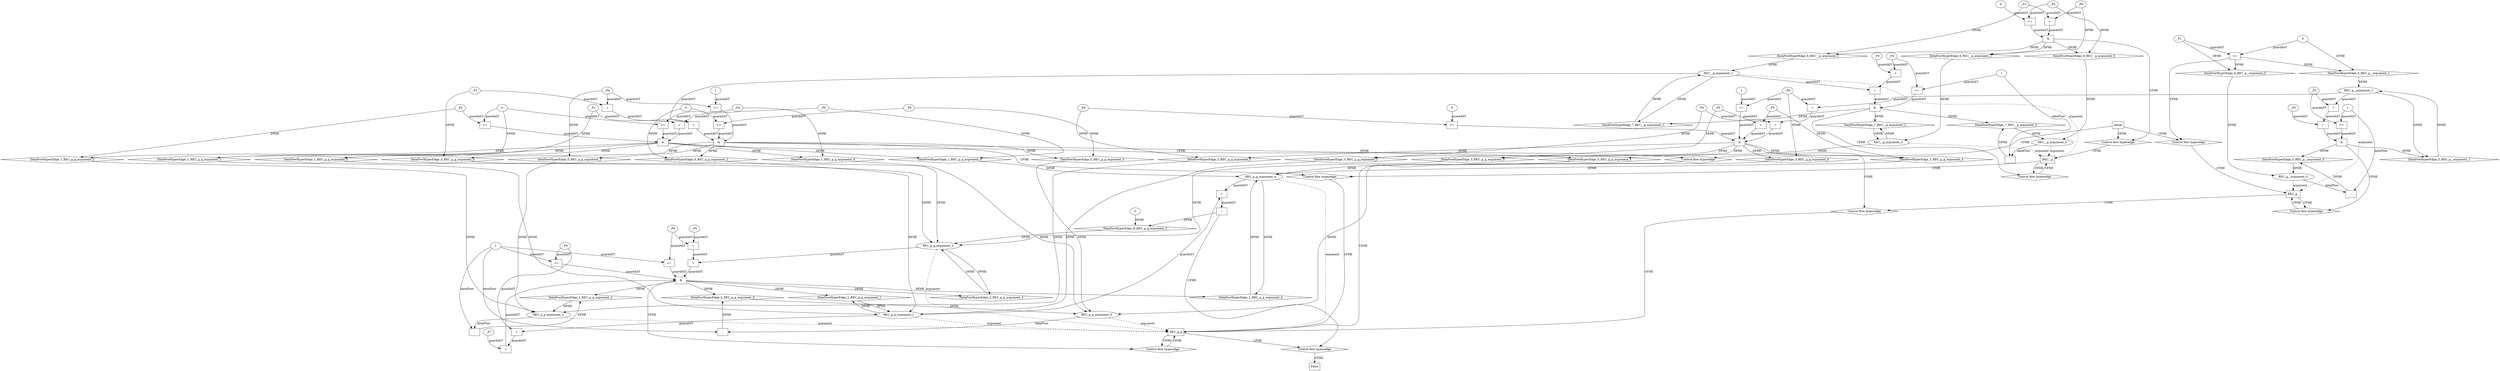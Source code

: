 // Horn Graph
digraph {
	"xxxREC_g_g___REC__g_0xxxdataFlow_0_node_0" [label="_P6"  nodeName="xxxREC_g_g___REC__g_0xxxdataFlow_0_node_0" class=symbolicConstant GNNNodeID=8]
	"xxxREC_g_g___REC__g_0xxxdataFlow1_node_0" [label="0"  nodeName="xxxREC_g_g___REC__g_0xxxdataFlow1_node_0" class=IdealInt GNNNodeID=9]
	"xxxREC_g_g___REC__g_0xxxdataFlow2_node_0" [label="_P4"  nodeName="xxxREC_g_g___REC__g_0xxxdataFlow2_node_0" class=symbolicConstant GNNNodeID=10]
	"xxxREC_g_g___REC__g_0xxxdataFlow3_node_0" [label="_P3"  nodeName="xxxREC_g_g___REC__g_0xxxdataFlow3_node_0" class=symbolicConstant GNNNodeID=11]
	"xxxREC_g_g___REC__g_0xxxguard_0_node_0" [label=">="  nodeName="xxxREC_g_g___REC__g_0xxxguard_0_node_0" class=Operator GNNNodeID=12 shape=rect]
	"xxxREC_g_g___REC__g_0xxxguard_0_node_2" [label="1"  nodeName="xxxREC_g_g___REC__g_0xxxguard_0_node_2" class=IdealInt GNNNodeID=13]
		"xxxREC_g_g___REC__g_0xxxdataFlow2_node_0" -> "xxxREC_g_g___REC__g_0xxxguard_0_node_0" [ label="guardAST"]
		"xxxREC_g_g___REC__g_0xxxguard_0_node_2" -> "xxxREC_g_g___REC__g_0xxxguard_0_node_0" [ label="guardAST"]
	"xxxREC_g_g___REC__g_0xxxguard1_node_0" [label=">="  nodeName="xxxREC_g_g___REC__g_0xxxguard1_node_0" class=Operator GNNNodeID=14 shape=rect]
		"xxxREC_g_g___REC__g_0xxxdataFlow1_node_0" -> "xxxREC_g_g___REC__g_0xxxguard1_node_0" [ label="guardAST"]
		"xxxREC_g_g___REC__g_0xxxdataFlow_0_node_0" -> "xxxREC_g_g___REC__g_0xxxguard1_node_0" [ label="guardAST"]
	"xxxREC_g_g___REC__g_0xxxguard2_node_0" [label="="  nodeName="xxxREC_g_g___REC__g_0xxxguard2_node_0" class=Operator GNNNodeID=15 shape=rect]
	"xxxREC_g_g___REC__g_0xxxguard2_node_1" [label="+"  nodeName="xxxREC_g_g___REC__g_0xxxguard2_node_1" class=Operator GNNNodeID=16 shape=rect]
		"xxxREC_g_g___REC__g_0xxxguard2_node_1" -> "xxxREC_g_g___REC__g_0xxxguard2_node_0" [ label="guardAST"]
		"REC__g_argument_1" -> "xxxREC_g_g___REC__g_0xxxguard2_node_0" [ label="guardAST"]
		"xxxREC_g_g___REC__g_0xxxdataFlow2_node_0" -> "xxxREC_g_g___REC__g_0xxxguard2_node_1" [ label="guardAST"]
		"xxxREC_g_g___REC__g_0xxxdataFlow3_node_0" -> "xxxREC_g_g___REC__g_0xxxguard2_node_1" [ label="guardAST"]
	"xxxREC_g_g___Initial_1xxxdataFlow_0_node_0" [label="_P2"  nodeName="xxxREC_g_g___Initial_1xxxdataFlow_0_node_0" class=symbolicConstant GNNNodeID=17]
	"xxxREC_g_g___Initial_1xxxdataFlow1_node_0" [label="0"  nodeName="xxxREC_g_g___Initial_1xxxdataFlow1_node_0" class=IdealInt GNNNodeID=18]
	"xxxREC_g_g___Initial_1xxxdataFlow2_node_0" [label="_P4"  nodeName="xxxREC_g_g___Initial_1xxxdataFlow2_node_0" class=symbolicConstant GNNNodeID=19]
	"xxxREC_g_g___Initial_1xxxdataFlow3_node_0" [label="_P0"  nodeName="xxxREC_g_g___Initial_1xxxdataFlow3_node_0" class=symbolicConstant GNNNodeID=20]
	"xxxREC_g_g___Initial_1xxxdataFlow4_node_0" [label="_P1"  nodeName="xxxREC_g_g___Initial_1xxxdataFlow4_node_0" class=symbolicConstant GNNNodeID=21]
	"xxxREC_g_g___Initial_1xxxguard_0_node_0" [label=">="  nodeName="xxxREC_g_g___Initial_1xxxguard_0_node_0" class=Operator GNNNodeID=22 shape=rect]
		"xxxREC_g_g___Initial_1xxxdataFlow1_node_0" -> "xxxREC_g_g___Initial_1xxxguard_0_node_0" [ label="guardAST"]
		"xxxREC_g_g___Initial_1xxxdataFlow2_node_0" -> "xxxREC_g_g___Initial_1xxxguard_0_node_0" [ label="guardAST"]
	"xxxREC_g_g___Initial_1xxxguard1_node_0" [label=">="  nodeName="xxxREC_g_g___Initial_1xxxguard1_node_0" class=Operator GNNNodeID=23 shape=rect]
		"xxxREC_g_g___Initial_1xxxdataFlow1_node_0" -> "xxxREC_g_g___Initial_1xxxguard1_node_0" [ label="guardAST"]
		"xxxREC_g_g___Initial_1xxxdataFlow_0_node_0" -> "xxxREC_g_g___Initial_1xxxguard1_node_0" [ label="guardAST"]
	"xxxREC_g_g___Initial_1xxxguard2_node_0" [label="="  nodeName="xxxREC_g_g___Initial_1xxxguard2_node_0" class=Operator GNNNodeID=24 shape=rect]
		"xxxREC_g_g___Initial_1xxxdataFlow3_node_0" -> "xxxREC_g_g___Initial_1xxxguard2_node_0" [ label="guardAST"]
		"xxxREC_g_g___Initial_1xxxdataFlow4_node_0" -> "xxxREC_g_g___Initial_1xxxguard2_node_0" [ label="guardAST"]
	"xxxREC_g_g___REC_g_g_2xxxdataFlow_0_node_0" [label="-"  nodeName="xxxREC_g_g___REC_g_g_2xxxdataFlow_0_node_0" class=Operator GNNNodeID=25 shape=rect]
	"xxxREC_g_g___REC_g_g_2xxxdataFlow_0_node_2" [label="1"  nodeName="xxxREC_g_g___REC_g_g_2xxxdataFlow_0_node_2" class=IdealInt GNNNodeID=26]
		"REC_g_g_argument_0" -> "xxxREC_g_g___REC_g_g_2xxxdataFlow_0_node_0" [ label="dataFlow"]
		"xxxREC_g_g___REC_g_g_2xxxdataFlow_0_node_2" -> "xxxREC_g_g___REC_g_g_2xxxdataFlow_0_node_0" [ label="dataFlow"]
	"xxxREC_g_g___REC_g_g_2xxxdataFlow2_node_0" [label="-"  nodeName="xxxREC_g_g___REC_g_g_2xxxdataFlow2_node_0" class=Operator GNNNodeID=27 shape=rect]
		"REC_g_g_argument_2" -> "xxxREC_g_g___REC_g_g_2xxxdataFlow2_node_0" [ label="dataFlow"]
		"xxxREC_g_g___REC_g_g_2xxxdataFlow_0_node_2" -> "xxxREC_g_g___REC_g_g_2xxxdataFlow2_node_0" [ label="dataFlow"]
	"xxxREC_g_g___REC_g_g_2xxxguard_0_node_0" [label=">="  nodeName="xxxREC_g_g___REC_g_g_2xxxguard_0_node_0" class=Operator GNNNodeID=28 shape=rect]
	"xxxREC_g_g___REC_g_g_2xxxguard_0_node_1" [label="_P6"  nodeName="xxxREC_g_g___REC_g_g_2xxxguard_0_node_1" class=symbolicConstant GNNNodeID=29]
		"xxxREC_g_g___REC_g_g_2xxxguard_0_node_1" -> "xxxREC_g_g___REC_g_g_2xxxguard_0_node_0" [ label="guardAST"]
		"xxxREC_g_g___REC_g_g_2xxxdataFlow_0_node_2" -> "xxxREC_g_g___REC_g_g_2xxxguard_0_node_0" [ label="guardAST"]
	"xxxREC_g_g___REC_g_g_2xxxguard1_node_0" [label=">="  nodeName="xxxREC_g_g___REC_g_g_2xxxguard1_node_0" class=Operator GNNNodeID=30 shape=rect]
	"xxxREC_g_g___REC_g_g_2xxxguard1_node_1" [label="_P8"  nodeName="xxxREC_g_g___REC_g_g_2xxxguard1_node_1" class=symbolicConstant GNNNodeID=31]
		"xxxREC_g_g___REC_g_g_2xxxguard1_node_1" -> "xxxREC_g_g___REC_g_g_2xxxguard1_node_0" [ label="guardAST"]
		"xxxREC_g_g___REC_g_g_2xxxdataFlow_0_node_2" -> "xxxREC_g_g___REC_g_g_2xxxguard1_node_0" [ label="guardAST"]
	"xxxREC_g_g___REC_g_g_2xxxguard2_node_0" [label="="  nodeName="xxxREC_g_g___REC_g_g_2xxxguard2_node_0" class=Operator GNNNodeID=32 shape=rect]
	"xxxREC_g_g___REC_g_g_2xxxguard2_node_1" [label="+"  nodeName="xxxREC_g_g___REC_g_g_2xxxguard2_node_1" class=Operator GNNNodeID=33 shape=rect]
	"xxxREC_g_g___REC_g_g_2xxxguard2_node_4" [label="_P7"  nodeName="xxxREC_g_g___REC_g_g_2xxxguard2_node_4" class=symbolicConstant GNNNodeID=34]
		"xxxREC_g_g___REC_g_g_2xxxguard2_node_1" -> "xxxREC_g_g___REC_g_g_2xxxguard2_node_0" [ label="guardAST"]
		"xxxREC_g_g___REC_g_g_2xxxguard2_node_4" -> "xxxREC_g_g___REC_g_g_2xxxguard2_node_0" [ label="guardAST"]
		"xxxREC_g_g___REC_g_g_2xxxguard1_node_1" -> "xxxREC_g_g___REC_g_g_2xxxguard2_node_1" [ label="guardAST"]
		"REC_g_g_argument_1" -> "xxxREC_g_g___REC_g_g_2xxxguard2_node_1" [ label="guardAST"]
	"xxxREC_g_g___REC_g_g_2xxxguard3_node_0" [label="="  nodeName="xxxREC_g_g___REC_g_g_2xxxguard3_node_0" class=Operator GNNNodeID=35 shape=rect]
	"xxxREC_g_g___REC_g_g_2xxxguard3_node_1" [label="+"  nodeName="xxxREC_g_g___REC_g_g_2xxxguard3_node_1" class=Operator GNNNodeID=36 shape=rect]
	"xxxREC_g_g___REC_g_g_2xxxguard3_node_3" [label="_P5"  nodeName="xxxREC_g_g___REC_g_g_2xxxguard3_node_3" class=symbolicConstant GNNNodeID=37]
		"xxxREC_g_g___REC_g_g_2xxxguard3_node_1" -> "xxxREC_g_g___REC_g_g_2xxxguard3_node_0" [ label="guardAST"]
		"REC_g_g_argument_3" -> "xxxREC_g_g___REC_g_g_2xxxguard3_node_0" [ label="guardAST"]
		"xxxREC_g_g___REC_g_g_2xxxguard_0_node_1" -> "xxxREC_g_g___REC_g_g_2xxxguard3_node_1" [ label="guardAST"]
		"xxxREC_g_g___REC_g_g_2xxxguard3_node_3" -> "xxxREC_g_g___REC_g_g_2xxxguard3_node_1" [ label="guardAST"]
	"xxxREC_g_g___REC_g__3xxxdataFlow_0_node_0" [label="_P4"  nodeName="xxxREC_g_g___REC_g__3xxxdataFlow_0_node_0" class=symbolicConstant GNNNodeID=40]
	"xxxREC_g_g___REC_g__3xxxdataFlow1_node_0" [label="_P5"  nodeName="xxxREC_g_g___REC_g__3xxxdataFlow1_node_0" class=symbolicConstant GNNNodeID=41]
	"xxxREC_g_g___REC_g__3xxxdataFlow2_node_0" [label="_P6"  nodeName="xxxREC_g_g___REC_g__3xxxdataFlow2_node_0" class=symbolicConstant GNNNodeID=42]
	"xxxREC_g_g___REC_g__3xxxdataFlow3_node_0" [label="_P0"  nodeName="xxxREC_g_g___REC_g__3xxxdataFlow3_node_0" class=symbolicConstant GNNNodeID=43]
	"xxxREC_g_g___REC_g__3xxxdataFlow4_node_0" [label="_P3"  nodeName="xxxREC_g_g___REC_g__3xxxdataFlow4_node_0" class=symbolicConstant GNNNodeID=44]
	"xxxREC_g_g___REC_g__3xxxguard_0_node_0" [label=">="  nodeName="xxxREC_g_g___REC_g__3xxxguard_0_node_0" class=Operator GNNNodeID=45 shape=rect]
	"xxxREC_g_g___REC_g__3xxxguard_0_node_1" [label="0"  nodeName="xxxREC_g_g___REC_g__3xxxguard_0_node_1" class=IdealInt GNNNodeID=46]
		"xxxREC_g_g___REC_g__3xxxguard_0_node_1" -> "xxxREC_g_g___REC_g__3xxxguard_0_node_0" [ label="guardAST"]
		"xxxREC_g_g___REC_g__3xxxdataFlow_0_node_0" -> "xxxREC_g_g___REC_g__3xxxguard_0_node_0" [ label="guardAST"]
	"xxxREC_g_g___REC_g__3xxxguard1_node_0" [label=">="  nodeName="xxxREC_g_g___REC_g__3xxxguard1_node_0" class=Operator GNNNodeID=47 shape=rect]
	"xxxREC_g_g___REC_g__3xxxguard1_node_2" [label="1"  nodeName="xxxREC_g_g___REC_g__3xxxguard1_node_2" class=IdealInt GNNNodeID=48]
		"xxxREC_g_g___REC_g__3xxxdataFlow2_node_0" -> "xxxREC_g_g___REC_g__3xxxguard1_node_0" [ label="guardAST"]
		"xxxREC_g_g___REC_g__3xxxguard1_node_2" -> "xxxREC_g_g___REC_g__3xxxguard1_node_0" [ label="guardAST"]
	"xxxREC_g_g___REC_g__3xxxguard2_node_0" [label="="  nodeName="xxxREC_g_g___REC_g__3xxxguard2_node_0" class=Operator GNNNodeID=49 shape=rect]
	"xxxREC_g_g___REC_g__3xxxguard2_node_1" [label="+"  nodeName="xxxREC_g_g___REC_g__3xxxguard2_node_1" class=Operator GNNNodeID=50 shape=rect]
		"xxxREC_g_g___REC_g__3xxxguard2_node_1" -> "xxxREC_g_g___REC_g__3xxxguard2_node_0" [ label="guardAST"]
		"xxxREC_g_g___REC_g__3xxxdataFlow1_node_0" -> "xxxREC_g_g___REC_g__3xxxguard2_node_0" [ label="guardAST"]
		"xxxREC_g_g___REC_g__3xxxdataFlow2_node_0" -> "xxxREC_g_g___REC_g__3xxxguard2_node_1" [ label="guardAST"]
		"REC_g__argument_1" -> "xxxREC_g_g___REC_g__3xxxguard2_node_1" [ label="guardAST"]
	"xxxREC_g_g___REC_g__3xxxguard3_node_0" [label="="  nodeName="xxxREC_g_g___REC_g__3xxxguard3_node_0" class=Operator GNNNodeID=51 shape=rect]
		"xxxREC_g_g___REC_g__3xxxdataFlow3_node_0" -> "xxxREC_g_g___REC_g__3xxxguard3_node_0" [ label="guardAST"]
		"xxxREC_g_g___REC_g__3xxxdataFlow4_node_0" -> "xxxREC_g_g___REC_g__3xxxguard3_node_0" [ label="guardAST"]
	"xxxREC_g____Initial_4xxxdataFlow_0_node_0" [label="_P1"  nodeName="xxxREC_g____Initial_4xxxdataFlow_0_node_0" class=symbolicConstant GNNNodeID=52]
	"xxxREC_g____Initial_4xxxdataFlow1_node_0" [label="0"  nodeName="xxxREC_g____Initial_4xxxdataFlow1_node_0" class=IdealInt GNNNodeID=53]
	"xxxREC_g____Initial_4xxxguard_0_node_0" [label=">="  nodeName="xxxREC_g____Initial_4xxxguard_0_node_0" class=Operator GNNNodeID=54 shape=rect]
		"xxxREC_g____Initial_4xxxdataFlow1_node_0" -> "xxxREC_g____Initial_4xxxguard_0_node_0" [ label="guardAST"]
		"xxxREC_g____Initial_4xxxdataFlow_0_node_0" -> "xxxREC_g____Initial_4xxxguard_0_node_0" [ label="guardAST"]
	"xxxREC_g____REC_g__5xxxdataFlow_0_node_0" [label="-"  nodeName="xxxREC_g____REC_g__5xxxdataFlow_0_node_0" class=Operator GNNNodeID=55 shape=rect]
	"xxxREC_g____REC_g__5xxxdataFlow_0_node_2" [label="1"  nodeName="xxxREC_g____REC_g__5xxxdataFlow_0_node_2" class=IdealInt GNNNodeID=56]
		"REC_g__argument_0" -> "xxxREC_g____REC_g__5xxxdataFlow_0_node_0" [ label="dataFlow"]
		"xxxREC_g____REC_g__5xxxdataFlow_0_node_2" -> "xxxREC_g____REC_g__5xxxdataFlow_0_node_0" [ label="dataFlow"]
	"xxxREC_g____REC_g__5xxxguard_0_node_0" [label=">="  nodeName="xxxREC_g____REC_g__5xxxguard_0_node_0" class=Operator GNNNodeID=57 shape=rect]
	"xxxREC_g____REC_g__5xxxguard_0_node_1" [label="_P3"  nodeName="xxxREC_g____REC_g__5xxxguard_0_node_1" class=symbolicConstant GNNNodeID=58]
		"xxxREC_g____REC_g__5xxxguard_0_node_1" -> "xxxREC_g____REC_g__5xxxguard_0_node_0" [ label="guardAST"]
		"xxxREC_g____REC_g__5xxxdataFlow_0_node_2" -> "xxxREC_g____REC_g__5xxxguard_0_node_0" [ label="guardAST"]
	"xxxREC_g____REC_g__5xxxguard1_node_0" [label="="  nodeName="xxxREC_g____REC_g__5xxxguard1_node_0" class=Operator GNNNodeID=59 shape=rect]
	"xxxREC_g____REC_g__5xxxguard1_node_1" [label="+"  nodeName="xxxREC_g____REC_g__5xxxguard1_node_1" class=Operator GNNNodeID=60 shape=rect]
	"xxxREC_g____REC_g__5xxxguard1_node_4" [label="_P2"  nodeName="xxxREC_g____REC_g__5xxxguard1_node_4" class=symbolicConstant GNNNodeID=61]
		"xxxREC_g____REC_g__5xxxguard1_node_1" -> "xxxREC_g____REC_g__5xxxguard1_node_0" [ label="guardAST"]
		"xxxREC_g____REC_g__5xxxguard1_node_4" -> "xxxREC_g____REC_g__5xxxguard1_node_0" [ label="guardAST"]
		"xxxREC_g____REC_g__5xxxguard_0_node_1" -> "xxxREC_g____REC_g__5xxxguard1_node_1" [ label="guardAST"]
		"REC_g__argument_1" -> "xxxREC_g____REC_g__5xxxguard1_node_1" [ label="guardAST"]
	"xxxREC__g___Initial_6xxxdataFlow_0_node_0" [label="_P2"  nodeName="xxxREC__g___Initial_6xxxdataFlow_0_node_0" class=symbolicConstant GNNNodeID=62]
	"xxxREC__g___Initial_6xxxdataFlow1_node_0" [label="_P1"  nodeName="xxxREC__g___Initial_6xxxdataFlow1_node_0" class=symbolicConstant GNNNodeID=63]
	"xxxREC__g___Initial_6xxxdataFlow2_node_0" [label="_P0"  nodeName="xxxREC__g___Initial_6xxxdataFlow2_node_0" class=symbolicConstant GNNNodeID=64]
	"xxxREC__g___Initial_6xxxguard_0_node_0" [label=">="  nodeName="xxxREC__g___Initial_6xxxguard_0_node_0" class=Operator GNNNodeID=65 shape=rect]
	"xxxREC__g___Initial_6xxxguard_0_node_1" [label="0"  nodeName="xxxREC__g___Initial_6xxxguard_0_node_1" class=IdealInt GNNNodeID=66]
		"xxxREC__g___Initial_6xxxguard_0_node_1" -> "xxxREC__g___Initial_6xxxguard_0_node_0" [ label="guardAST"]
		"xxxREC__g___Initial_6xxxdataFlow_0_node_0" -> "xxxREC__g___Initial_6xxxguard_0_node_0" [ label="guardAST"]
	"xxxREC__g___Initial_6xxxguard1_node_0" [label="="  nodeName="xxxREC__g___Initial_6xxxguard1_node_0" class=Operator GNNNodeID=67 shape=rect]
		"xxxREC__g___Initial_6xxxdataFlow2_node_0" -> "xxxREC__g___Initial_6xxxguard1_node_0" [ label="guardAST"]
		"xxxREC__g___Initial_6xxxdataFlow1_node_0" -> "xxxREC__g___Initial_6xxxguard1_node_0" [ label="guardAST"]
	"xxxREC__g___REC__g_7xxxdataFlow_0_node_0" [label="-"  nodeName="xxxREC__g___REC__g_7xxxdataFlow_0_node_0" class=Operator GNNNodeID=68 shape=rect]
	"xxxREC__g___REC__g_7xxxdataFlow_0_node_2" [label="1"  nodeName="xxxREC__g___REC__g_7xxxdataFlow_0_node_2" class=IdealInt GNNNodeID=69]
		"REC__g_argument_0" -> "xxxREC__g___REC__g_7xxxdataFlow_0_node_0" [ label="dataFlow"]
		"xxxREC__g___REC__g_7xxxdataFlow_0_node_2" -> "xxxREC__g___REC__g_7xxxdataFlow_0_node_0" [ label="dataFlow"]
	"xxxREC__g___REC__g_7xxxguard_0_node_0" [label=">="  nodeName="xxxREC__g___REC__g_7xxxguard_0_node_0" class=Operator GNNNodeID=70 shape=rect]
	"xxxREC__g___REC__g_7xxxguard_0_node_1" [label="_P4"  nodeName="xxxREC__g___REC__g_7xxxguard_0_node_1" class=symbolicConstant GNNNodeID=71]
		"xxxREC__g___REC__g_7xxxguard_0_node_1" -> "xxxREC__g___REC__g_7xxxguard_0_node_0" [ label="guardAST"]
		"xxxREC__g___REC__g_7xxxdataFlow_0_node_2" -> "xxxREC__g___REC__g_7xxxguard_0_node_0" [ label="guardAST"]
	"xxxREC__g___REC__g_7xxxguard1_node_0" [label="="  nodeName="xxxREC__g___REC__g_7xxxguard1_node_0" class=Operator GNNNodeID=72 shape=rect]
	"xxxREC__g___REC__g_7xxxguard1_node_1" [label="+"  nodeName="xxxREC__g___REC__g_7xxxguard1_node_1" class=Operator GNNNodeID=73 shape=rect]
	"xxxREC__g___REC__g_7xxxguard1_node_3" [label="_P3"  nodeName="xxxREC__g___REC__g_7xxxguard1_node_3" class=symbolicConstant GNNNodeID=74]
		"xxxREC__g___REC__g_7xxxguard1_node_1" -> "xxxREC__g___REC__g_7xxxguard1_node_0" [ label="guardAST"]
		"REC__g_argument_1" -> "xxxREC__g___REC__g_7xxxguard1_node_0" [ label="guardAST"]
		"xxxREC__g___REC__g_7xxxguard_0_node_1" -> "xxxREC__g___REC__g_7xxxguard1_node_1" [ label="guardAST"]
		"xxxREC__g___REC__g_7xxxguard1_node_3" -> "xxxREC__g___REC__g_7xxxguard1_node_1" [ label="guardAST"]
	"xxxFALSE___REC_g_g_8xxxguard_0_node_0" [label="!"  nodeName="xxxFALSE___REC_g_g_8xxxguard_0_node_0" class=Operator GNNNodeID=75 shape=rect]
	"xxxFALSE___REC_g_g_8xxxguard_0_node_1" [label="="  nodeName="xxxFALSE___REC_g_g_8xxxguard_0_node_1" class=Operator GNNNodeID=76 shape=rect]
		"xxxFALSE___REC_g_g_8xxxguard_0_node_1" -> "xxxFALSE___REC_g_g_8xxxguard_0_node_0" [ label="guardAST"]
		"REC_g_g_argument_1" -> "xxxFALSE___REC_g_g_8xxxguard_0_node_1" [ label="guardAST"]
		"REC_g_g_argument_4" -> "xxxFALSE___REC_g_g_8xxxguard_0_node_1" [ label="guardAST"]
	"REC__g" [label="REC__g"  nodeName="REC__g" class=CONTROL GNNNodeID=77 shape="rect"]
	"REC_g_" [label="REC_g_"  nodeName="REC_g_" class=CONTROL GNNNodeID=78 shape="rect"]
	"REC_g_g" [label="REC_g_g"  nodeName="REC_g_g" class=CONTROL GNNNodeID=79 shape="rect"]
	"FALSE" [label="False"  nodeName=False class=CONTROL GNNNodeID=80 shape="rect"]
	"Initial" [label="Initial"  nodeName=Initial class=CONTROL GNNNodeID=81 shape="rect"]
	"ControlFowHyperEdge_0" [label="Control flow hyperedge"  hyperEdgeNodeID=0 nodeName=ControlFowHyperEdge_0 class=controlFlowHyperEdge shape="diamond"]
		"REC__g" -> ControlFowHyperEdge_0 [ label="CFHE"]
		"ControlFowHyperEdge_0" -> "REC_g_g" [ label="CFHE"]
	"ControlFowHyperEdge_1" [label="Control flow hyperedge"  hyperEdgeNodeID=1 nodeName=ControlFowHyperEdge_1 class=controlFlowHyperEdge shape="diamond"]
		"Initial" -> ControlFowHyperEdge_1 [ label="CFHE"]
		"ControlFowHyperEdge_1" -> "REC_g_g" [ label="CFHE"]
	"ControlFowHyperEdge_2" [label="Control flow hyperedge"  hyperEdgeNodeID=2 nodeName=ControlFowHyperEdge_2 class=controlFlowHyperEdge shape="diamond"]
		"REC_g_g" -> ControlFowHyperEdge_2 [ label="CFHE"]
		"ControlFowHyperEdge_2" -> "REC_g_g" [ label="CFHE"]
	"ControlFowHyperEdge_3" [label="Control flow hyperedge"  hyperEdgeNodeID=3 nodeName=ControlFowHyperEdge_3 class=controlFlowHyperEdge shape="diamond"]
		"REC_g_" -> ControlFowHyperEdge_3 [ label="CFHE"]
		"ControlFowHyperEdge_3" -> "REC_g_g" [ label="CFHE"]
	"ControlFowHyperEdge_4" [label="Control flow hyperedge"  hyperEdgeNodeID=4 nodeName=ControlFowHyperEdge_4 class=controlFlowHyperEdge shape="diamond"]
		"Initial" -> ControlFowHyperEdge_4 [ label="CFHE"]
		"ControlFowHyperEdge_4" -> "REC_g_" [ label="CFHE"]
	"ControlFowHyperEdge_5" [label="Control flow hyperedge"  hyperEdgeNodeID=5 nodeName=ControlFowHyperEdge_5 class=controlFlowHyperEdge shape="diamond"]
		"REC_g_" -> ControlFowHyperEdge_5 [ label="CFHE"]
		"ControlFowHyperEdge_5" -> "REC_g_" [ label="CFHE"]
	"ControlFowHyperEdge_6" [label="Control flow hyperedge"  hyperEdgeNodeID=6 nodeName=ControlFowHyperEdge_6 class=controlFlowHyperEdge shape="diamond"]
		"Initial" -> ControlFowHyperEdge_6 [ label="CFHE"]
		"ControlFowHyperEdge_6" -> "REC__g" [ label="CFHE"]
	"ControlFowHyperEdge_7" [label="Control flow hyperedge"  hyperEdgeNodeID=7 nodeName=ControlFowHyperEdge_7 class=controlFlowHyperEdge shape="diamond"]
		"REC__g" -> ControlFowHyperEdge_7 [ label="CFHE"]
		"ControlFowHyperEdge_7" -> "REC__g" [ label="CFHE"]
	"ControlFowHyperEdge_8" [label="Control flow hyperedge"  hyperEdgeNodeID=8 nodeName=ControlFowHyperEdge_8 class=controlFlowHyperEdge shape="diamond"]
		"REC_g_g" -> ControlFowHyperEdge_8 [ label="CFHE"]
		"ControlFowHyperEdge_8" -> "FALSE" [ label="CFHE"]
	"REC_g_g_argument_0" [label="REC_g_g_argument_0"  nodeName=argument0 class=argument shape=oval GNNNodeID=82 head="REC_g_g"]
		"REC_g_g_argument_0" -> "REC_g_g" [ label="argument" style=dashed]
	"REC_g_g_argument_1" [label="REC_g_g_argument_1"  nodeName=argument1 class=argument shape=oval GNNNodeID=82 head="REC_g_g"]
		"REC_g_g_argument_1" -> "REC_g_g" [ label="argument" style=dashed]
	"REC_g_g_argument_2" [label="REC_g_g_argument_2"  nodeName=argument2 class=argument shape=oval GNNNodeID=82 head="REC_g_g"]
		"REC_g_g_argument_2" -> "REC_g_g" [ label="argument" style=dashed]
	"REC_g_g_argument_3" [label="REC_g_g_argument_3"  nodeName=argument3 class=argument shape=oval GNNNodeID=82 head="REC_g_g"]
		"REC_g_g_argument_3" -> "REC_g_g" [ label="argument" style=dashed]
	"REC_g_g_argument_4" [label="REC_g_g_argument_4"  nodeName=argument4 class=argument shape=oval GNNNodeID=82 head="REC_g_g"]
		"REC_g_g_argument_4" -> "REC_g_g" [ label="argument" style=dashed]
	"REC__g_argument_0" [label="REC__g_argument_0"  nodeName=argument0 class=argument shape=oval GNNNodeID=82 head="REC__g"]
		"REC__g_argument_0" -> "REC__g" [ label="argument" style=dashed]
	"REC__g_argument_1" [label="REC__g_argument_1"  nodeName=argument1 class=argument shape=oval GNNNodeID=82 head="REC__g"]
		"REC__g_argument_1" -> "REC__g" [ label="argument" style=dashed]
	"REC__g_argument_2" [label="REC__g_argument_2"  nodeName=argument2 class=argument shape=oval GNNNodeID=82 head="REC__g"]
		"REC__g_argument_2" -> "REC__g" [ label="argument" style=dashed]
	"REC_g__argument_0" [label="REC_g__argument_0"  nodeName=argument0 class=argument shape=oval GNNNodeID=82 head="REC_g_"]
		"REC_g__argument_0" -> "REC_g_" [ label="argument" style=dashed]
	"REC_g__argument_1" [label="REC_g__argument_1"  nodeName=argument1 class=argument shape=oval GNNNodeID=82 head="REC_g_"]
		"REC_g__argument_1" -> "REC_g_" [ label="argument" style=dashed]
	"xxxREC_g_g___REC__g_0xxx_and" [label="&"  andName="xxxREC_g_g___REC__g_0xxx_and" class=Operator shape=rect]
		"xxxREC_g_g___REC__g_0xxxguard_0_node_0" -> "xxxREC_g_g___REC__g_0xxx_and" [ label="guardAST"]
		"xxxREC_g_g___REC__g_0xxxguard1_node_0" -> "xxxREC_g_g___REC__g_0xxx_and" [ label="guardAST"]
		"xxxREC_g_g___REC__g_0xxxguard2_node_0" -> "xxxREC_g_g___REC__g_0xxx_and" [ label="guardAST"]
		"xxxREC_g_g___REC__g_0xxx_and" -> "ControlFowHyperEdge_0" [ label="CFHE"]
	"xxxREC_g_g___Initial_1xxx_and" [label="&"  andName="xxxREC_g_g___Initial_1xxx_and" class=Operator shape=rect]
		"xxxREC_g_g___Initial_1xxxguard_0_node_0" -> "xxxREC_g_g___Initial_1xxx_and" [ label="guardAST"]
		"xxxREC_g_g___Initial_1xxxguard1_node_0" -> "xxxREC_g_g___Initial_1xxx_and" [ label="guardAST"]
		"xxxREC_g_g___Initial_1xxxguard2_node_0" -> "xxxREC_g_g___Initial_1xxx_and" [ label="guardAST"]
		"xxxREC_g_g___Initial_1xxx_and" -> "ControlFowHyperEdge_1" [ label="CFHE"]
	"xxxREC_g_g___REC_g_g_2xxx_and" [label="&"  andName="xxxREC_g_g___REC_g_g_2xxx_and" class=Operator shape=rect]
		"xxxREC_g_g___REC_g_g_2xxxguard_0_node_0" -> "xxxREC_g_g___REC_g_g_2xxx_and" [ label="guardAST"]
		"xxxREC_g_g___REC_g_g_2xxxguard1_node_0" -> "xxxREC_g_g___REC_g_g_2xxx_and" [ label="guardAST"]
		"xxxREC_g_g___REC_g_g_2xxxguard2_node_0" -> "xxxREC_g_g___REC_g_g_2xxx_and" [ label="guardAST"]
		"xxxREC_g_g___REC_g_g_2xxxguard3_node_0" -> "xxxREC_g_g___REC_g_g_2xxx_and" [ label="guardAST"]
		"xxxREC_g_g___REC_g_g_2xxx_and" -> "ControlFowHyperEdge_2" [ label="CFHE"]
	"xxxREC_g_g___REC_g__3xxx_and" [label="&"  andName="xxxREC_g_g___REC_g__3xxx_and" class=Operator shape=rect]
		"xxxREC_g_g___REC_g__3xxxguard_0_node_0" -> "xxxREC_g_g___REC_g__3xxx_and" [ label="guardAST"]
		"xxxREC_g_g___REC_g__3xxxguard1_node_0" -> "xxxREC_g_g___REC_g__3xxx_and" [ label="guardAST"]
		"xxxREC_g_g___REC_g__3xxxguard2_node_0" -> "xxxREC_g_g___REC_g__3xxx_and" [ label="guardAST"]
		"xxxREC_g_g___REC_g__3xxxguard3_node_0" -> "xxxREC_g_g___REC_g__3xxx_and" [ label="guardAST"]
		"xxxREC_g_g___REC_g__3xxx_and" -> "ControlFowHyperEdge_3" [ label="CFHE"]
		"xxxREC_g____Initial_4xxxguard_0_node_0" -> "ControlFowHyperEdge_4" [ label="CFHE"]
	"xxxREC_g____REC_g__5xxx_and" [label="&"  andName="xxxREC_g____REC_g__5xxx_and" class=Operator shape=rect]
		"xxxREC_g____REC_g__5xxxguard_0_node_0" -> "xxxREC_g____REC_g__5xxx_and" [ label="guardAST"]
		"xxxREC_g____REC_g__5xxxguard1_node_0" -> "xxxREC_g____REC_g__5xxx_and" [ label="guardAST"]
		"xxxREC_g____REC_g__5xxx_and" -> "ControlFowHyperEdge_5" [ label="CFHE"]
	"xxxREC__g___Initial_6xxx_and" [label="&"  andName="xxxREC__g___Initial_6xxx_and" class=Operator shape=rect]
		"xxxREC__g___Initial_6xxxguard_0_node_0" -> "xxxREC__g___Initial_6xxx_and" [ label="guardAST"]
		"xxxREC__g___Initial_6xxxguard1_node_0" -> "xxxREC__g___Initial_6xxx_and" [ label="guardAST"]
		"xxxREC__g___Initial_6xxx_and" -> "ControlFowHyperEdge_6" [ label="CFHE"]
	"xxxREC__g___REC__g_7xxx_and" [label="&"  andName="xxxREC__g___REC__g_7xxx_and" class=Operator shape=rect]
		"xxxREC__g___REC__g_7xxxguard_0_node_0" -> "xxxREC__g___REC__g_7xxx_and" [ label="guardAST"]
		"xxxREC__g___REC__g_7xxxguard1_node_0" -> "xxxREC__g___REC__g_7xxx_and" [ label="guardAST"]
		"xxxREC__g___REC__g_7xxx_and" -> "ControlFowHyperEdge_7" [ label="CFHE"]
		"xxxFALSE___REC_g_g_8xxxguard_0_node_0" -> "ControlFowHyperEdge_8" [ label="CFHE"]
	"xxxFALSE___REC_g_g_8xxxREC_g_g_argument_3_constant_0" [label="0"  nodeName="xxxFALSE___REC_g_g_8xxxREC_g_g_argument_3_constant_0" class=Constant]
	"DataFowHyperEdge_8_REC_g_g_argument_3" [label="DataFowHyperEdge_8_REC_g_g_argument_3"  nodeName="DataFowHyperEdge_8_REC_g_g_argument_3" class=DataFlowHyperedge shape=diamond]
		"DataFowHyperEdge_8_REC_g_g_argument_3" -> "REC_g_g_argument_3" [ label="DFHE"]
		"xxxFALSE___REC_g_g_8xxxguard_0_node_0" -> "DataFowHyperEdge_8_REC_g_g_argument_3" [ label="DFHE"]
		"xxxFALSE___REC_g_g_8xxxREC_g_g_argument_3_constant_0" -> "DataFowHyperEdge_8_REC_g_g_argument_3" [ label="DFHE"]
		"REC__g_argument_2" -> "DataFowHyperEdge_0_REC_g_g_argument_4" [ label="DFHE"]
	"DataFowHyperEdge_0_REC_g_g_argument_4" [label="DataFowHyperEdge_0_REC_g_g_argument_4"  nodeName="DataFowHyperEdge_0_REC_g_g_argument_4" class=DataFlowHyperedge shape=diamond]
		"DataFowHyperEdge_0_REC_g_g_argument_4" -> "REC_g_g_argument_4" [ label="DFHE"]
		"xxxREC_g_g___REC__g_0xxx_and" -> "DataFowHyperEdge_0_REC_g_g_argument_4" [ label="DFHE"]
		"REC_g_g_argument_4" -> "DataFowHyperEdge_2_REC_g_g_argument_4" [ label="DFHE"]
	"DataFowHyperEdge_2_REC_g_g_argument_4" [label="DataFowHyperEdge_2_REC_g_g_argument_4"  nodeName="DataFowHyperEdge_2_REC_g_g_argument_4" class=DataFlowHyperedge shape=diamond]
		"DataFowHyperEdge_2_REC_g_g_argument_4" -> "REC_g_g_argument_4" [ label="DFHE"]
		"xxxREC_g_g___REC_g_g_2xxx_and" -> "DataFowHyperEdge_2_REC_g_g_argument_4" [ label="DFHE"]
		"REC__g_argument_2" -> "DataFowHyperEdge_7_REC__g_argument_2" [ label="DFHE"]
	"DataFowHyperEdge_7_REC__g_argument_2" [label="DataFowHyperEdge_7_REC__g_argument_2"  nodeName="DataFowHyperEdge_7_REC__g_argument_2" class=DataFlowHyperedge shape=diamond]
		"DataFowHyperEdge_7_REC__g_argument_2" -> "REC__g_argument_2" [ label="DFHE"]
		"xxxREC__g___REC__g_7xxx_and" -> "DataFowHyperEdge_7_REC__g_argument_2" [ label="DFHE"]
	"DataFowHyperEdge_0_REC_g_g_argument_0" [label="DataFowHyperEdge_0_REC_g_g_argument_0"  nodeName="DataFowHyperEdge_0_REC_g_g_argument_0" class=DataFlowHyperedge shape=diamond]
		"DataFowHyperEdge_0_REC_g_g_argument_0" -> "REC_g_g_argument_0" [ label="DFHE"]
		"xxxREC_g_g___REC__g_0xxx_and" -> "DataFowHyperEdge_0_REC_g_g_argument_0" [ label="DFHE"]
		"xxxREC_g_g___REC__g_0xxxdataFlow_0_node_0" -> "DataFowHyperEdge_0_REC_g_g_argument_0" [ label="DFHE"]
	"DataFowHyperEdge_0_REC_g_g_argument_1" [label="DataFowHyperEdge_0_REC_g_g_argument_1"  nodeName="DataFowHyperEdge_0_REC_g_g_argument_1" class=DataFlowHyperedge shape=diamond]
		"DataFowHyperEdge_0_REC_g_g_argument_1" -> "REC_g_g_argument_1" [ label="DFHE"]
		"xxxREC_g_g___REC__g_0xxx_and" -> "DataFowHyperEdge_0_REC_g_g_argument_1" [ label="DFHE"]
		"xxxREC_g_g___REC__g_0xxxdataFlow1_node_0" -> "DataFowHyperEdge_0_REC_g_g_argument_1" [ label="DFHE"]
	"DataFowHyperEdge_0_REC_g_g_argument_2" [label="DataFowHyperEdge_0_REC_g_g_argument_2"  nodeName="DataFowHyperEdge_0_REC_g_g_argument_2" class=DataFlowHyperedge shape=diamond]
		"DataFowHyperEdge_0_REC_g_g_argument_2" -> "REC_g_g_argument_2" [ label="DFHE"]
		"xxxREC_g_g___REC__g_0xxx_and" -> "DataFowHyperEdge_0_REC_g_g_argument_2" [ label="DFHE"]
		"xxxREC_g_g___REC__g_0xxxdataFlow2_node_0" -> "DataFowHyperEdge_0_REC_g_g_argument_2" [ label="DFHE"]
	"DataFowHyperEdge_0_REC_g_g_argument_3" [label="DataFowHyperEdge_0_REC_g_g_argument_3"  nodeName="DataFowHyperEdge_0_REC_g_g_argument_3" class=DataFlowHyperedge shape=diamond]
		"DataFowHyperEdge_0_REC_g_g_argument_3" -> "REC_g_g_argument_3" [ label="DFHE"]
		"xxxREC_g_g___REC__g_0xxx_and" -> "DataFowHyperEdge_0_REC_g_g_argument_3" [ label="DFHE"]
		"xxxREC_g_g___REC__g_0xxxdataFlow3_node_0" -> "DataFowHyperEdge_0_REC_g_g_argument_3" [ label="DFHE"]
	"DataFowHyperEdge_1_REC_g_g_argument_0" [label="DataFowHyperEdge_1_REC_g_g_argument_0"  nodeName="DataFowHyperEdge_1_REC_g_g_argument_0" class=DataFlowHyperedge shape=diamond]
		"DataFowHyperEdge_1_REC_g_g_argument_0" -> "REC_g_g_argument_0" [ label="DFHE"]
		"xxxREC_g_g___Initial_1xxx_and" -> "DataFowHyperEdge_1_REC_g_g_argument_0" [ label="DFHE"]
		"xxxREC_g_g___Initial_1xxxdataFlow2_node_0" -> "DataFowHyperEdge_1_REC_g_g_argument_0" [ label="DFHE"]
	"DataFowHyperEdge_1_REC_g_g_argument_1" [label="DataFowHyperEdge_1_REC_g_g_argument_1"  nodeName="DataFowHyperEdge_1_REC_g_g_argument_1" class=DataFlowHyperedge shape=diamond]
		"DataFowHyperEdge_1_REC_g_g_argument_1" -> "REC_g_g_argument_1" [ label="DFHE"]
		"xxxREC_g_g___Initial_1xxx_and" -> "DataFowHyperEdge_1_REC_g_g_argument_1" [ label="DFHE"]
		"xxxREC_g_g___Initial_1xxxdataFlow1_node_0" -> "DataFowHyperEdge_1_REC_g_g_argument_1" [ label="DFHE"]
	"DataFowHyperEdge_1_REC_g_g_argument_2" [label="DataFowHyperEdge_1_REC_g_g_argument_2"  nodeName="DataFowHyperEdge_1_REC_g_g_argument_2" class=DataFlowHyperedge shape=diamond]
		"DataFowHyperEdge_1_REC_g_g_argument_2" -> "REC_g_g_argument_2" [ label="DFHE"]
		"xxxREC_g_g___Initial_1xxx_and" -> "DataFowHyperEdge_1_REC_g_g_argument_2" [ label="DFHE"]
		"xxxREC_g_g___Initial_1xxxdataFlow_0_node_0" -> "DataFowHyperEdge_1_REC_g_g_argument_2" [ label="DFHE"]
	"DataFowHyperEdge_1_REC_g_g_argument_3" [label="DataFowHyperEdge_1_REC_g_g_argument_3"  nodeName="DataFowHyperEdge_1_REC_g_g_argument_3" class=DataFlowHyperedge shape=diamond]
		"DataFowHyperEdge_1_REC_g_g_argument_3" -> "REC_g_g_argument_3" [ label="DFHE"]
		"xxxREC_g_g___Initial_1xxx_and" -> "DataFowHyperEdge_1_REC_g_g_argument_3" [ label="DFHE"]
		"xxxREC_g_g___Initial_1xxxdataFlow4_node_0" -> "DataFowHyperEdge_1_REC_g_g_argument_3" [ label="DFHE"]
	"DataFowHyperEdge_1_REC_g_g_argument_4" [label="DataFowHyperEdge_1_REC_g_g_argument_4"  nodeName="DataFowHyperEdge_1_REC_g_g_argument_4" class=DataFlowHyperedge shape=diamond]
		"DataFowHyperEdge_1_REC_g_g_argument_4" -> "REC_g_g_argument_4" [ label="DFHE"]
		"xxxREC_g_g___Initial_1xxx_and" -> "DataFowHyperEdge_1_REC_g_g_argument_4" [ label="DFHE"]
		"xxxREC_g_g___Initial_1xxxdataFlow3_node_0" -> "DataFowHyperEdge_1_REC_g_g_argument_4" [ label="DFHE"]
	"DataFowHyperEdge_2_REC_g_g_argument_0" [label="DataFowHyperEdge_2_REC_g_g_argument_0"  nodeName="DataFowHyperEdge_2_REC_g_g_argument_0" class=DataFlowHyperedge shape=diamond]
		"DataFowHyperEdge_2_REC_g_g_argument_0" -> "REC_g_g_argument_0" [ label="DFHE"]
		"xxxREC_g_g___REC_g_g_2xxx_and" -> "DataFowHyperEdge_2_REC_g_g_argument_0" [ label="DFHE"]
		"xxxREC_g_g___REC_g_g_2xxxdataFlow_0_node_0" -> "DataFowHyperEdge_2_REC_g_g_argument_0" [ label="DFHE"]
	"DataFowHyperEdge_2_REC_g_g_argument_1" [label="DataFowHyperEdge_2_REC_g_g_argument_1"  nodeName="DataFowHyperEdge_2_REC_g_g_argument_1" class=DataFlowHyperedge shape=diamond]
		"DataFowHyperEdge_2_REC_g_g_argument_1" -> "REC_g_g_argument_1" [ label="DFHE"]
		"xxxREC_g_g___REC_g_g_2xxx_and" -> "DataFowHyperEdge_2_REC_g_g_argument_1" [ label="DFHE"]
		"REC_g_g_argument_1" -> "DataFowHyperEdge_2_REC_g_g_argument_1" [ label="DFHE"]
	"DataFowHyperEdge_2_REC_g_g_argument_2" [label="DataFowHyperEdge_2_REC_g_g_argument_2"  nodeName="DataFowHyperEdge_2_REC_g_g_argument_2" class=DataFlowHyperedge shape=diamond]
		"DataFowHyperEdge_2_REC_g_g_argument_2" -> "REC_g_g_argument_2" [ label="DFHE"]
		"xxxREC_g_g___REC_g_g_2xxx_and" -> "DataFowHyperEdge_2_REC_g_g_argument_2" [ label="DFHE"]
		"xxxREC_g_g___REC_g_g_2xxxdataFlow2_node_0" -> "DataFowHyperEdge_2_REC_g_g_argument_2" [ label="DFHE"]
	"DataFowHyperEdge_2_REC_g_g_argument_3" [label="DataFowHyperEdge_2_REC_g_g_argument_3"  nodeName="DataFowHyperEdge_2_REC_g_g_argument_3" class=DataFlowHyperedge shape=diamond]
		"DataFowHyperEdge_2_REC_g_g_argument_3" -> "REC_g_g_argument_3" [ label="DFHE"]
		"xxxREC_g_g___REC_g_g_2xxx_and" -> "DataFowHyperEdge_2_REC_g_g_argument_3" [ label="DFHE"]
		"REC_g_g_argument_3" -> "DataFowHyperEdge_2_REC_g_g_argument_3" [ label="DFHE"]
	"DataFowHyperEdge_3_REC_g_g_argument_0" [label="DataFowHyperEdge_3_REC_g_g_argument_0"  nodeName="DataFowHyperEdge_3_REC_g_g_argument_0" class=DataFlowHyperedge shape=diamond]
		"DataFowHyperEdge_3_REC_g_g_argument_0" -> "REC_g_g_argument_0" [ label="DFHE"]
		"xxxREC_g_g___REC_g__3xxx_and" -> "DataFowHyperEdge_3_REC_g_g_argument_0" [ label="DFHE"]
		"xxxREC_g_g___REC_g__3xxxdataFlow2_node_0" -> "DataFowHyperEdge_3_REC_g_g_argument_0" [ label="DFHE"]
	"DataFowHyperEdge_3_REC_g_g_argument_1" [label="DataFowHyperEdge_3_REC_g_g_argument_1"  nodeName="DataFowHyperEdge_3_REC_g_g_argument_1" class=DataFlowHyperedge shape=diamond]
		"DataFowHyperEdge_3_REC_g_g_argument_1" -> "REC_g_g_argument_1" [ label="DFHE"]
		"xxxREC_g_g___REC_g__3xxx_and" -> "DataFowHyperEdge_3_REC_g_g_argument_1" [ label="DFHE"]
		"xxxREC_g_g___REC_g__3xxxdataFlow1_node_0" -> "DataFowHyperEdge_3_REC_g_g_argument_1" [ label="DFHE"]
	"DataFowHyperEdge_3_REC_g_g_argument_2" [label="DataFowHyperEdge_3_REC_g_g_argument_2"  nodeName="DataFowHyperEdge_3_REC_g_g_argument_2" class=DataFlowHyperedge shape=diamond]
		"DataFowHyperEdge_3_REC_g_g_argument_2" -> "REC_g_g_argument_2" [ label="DFHE"]
		"xxxREC_g_g___REC_g__3xxx_and" -> "DataFowHyperEdge_3_REC_g_g_argument_2" [ label="DFHE"]
		"xxxREC_g_g___REC_g__3xxxdataFlow_0_node_0" -> "DataFowHyperEdge_3_REC_g_g_argument_2" [ label="DFHE"]
	"DataFowHyperEdge_3_REC_g_g_argument_3" [label="DataFowHyperEdge_3_REC_g_g_argument_3"  nodeName="DataFowHyperEdge_3_REC_g_g_argument_3" class=DataFlowHyperedge shape=diamond]
		"DataFowHyperEdge_3_REC_g_g_argument_3" -> "REC_g_g_argument_3" [ label="DFHE"]
		"xxxREC_g_g___REC_g__3xxx_and" -> "DataFowHyperEdge_3_REC_g_g_argument_3" [ label="DFHE"]
		"xxxREC_g_g___REC_g__3xxxdataFlow4_node_0" -> "DataFowHyperEdge_3_REC_g_g_argument_3" [ label="DFHE"]
	"DataFowHyperEdge_3_REC_g_g_argument_4" [label="DataFowHyperEdge_3_REC_g_g_argument_4"  nodeName="DataFowHyperEdge_3_REC_g_g_argument_4" class=DataFlowHyperedge shape=diamond]
		"DataFowHyperEdge_3_REC_g_g_argument_4" -> "REC_g_g_argument_4" [ label="DFHE"]
		"xxxREC_g_g___REC_g__3xxx_and" -> "DataFowHyperEdge_3_REC_g_g_argument_4" [ label="DFHE"]
		"xxxREC_g_g___REC_g__3xxxdataFlow3_node_0" -> "DataFowHyperEdge_3_REC_g_g_argument_4" [ label="DFHE"]
	"DataFowHyperEdge_4_REC_g__argument_0" [label="DataFowHyperEdge_4_REC_g__argument_0"  nodeName="DataFowHyperEdge_4_REC_g__argument_0" class=DataFlowHyperedge shape=diamond]
		"DataFowHyperEdge_4_REC_g__argument_0" -> "REC_g__argument_0" [ label="DFHE"]
		"xxxREC_g____Initial_4xxxguard_0_node_0" -> "DataFowHyperEdge_4_REC_g__argument_0" [ label="DFHE"]
		"xxxREC_g____Initial_4xxxdataFlow_0_node_0" -> "DataFowHyperEdge_4_REC_g__argument_0" [ label="DFHE"]
	"DataFowHyperEdge_4_REC_g__argument_1" [label="DataFowHyperEdge_4_REC_g__argument_1"  nodeName="DataFowHyperEdge_4_REC_g__argument_1" class=DataFlowHyperedge shape=diamond]
		"DataFowHyperEdge_4_REC_g__argument_1" -> "REC_g__argument_1" [ label="DFHE"]
		"xxxREC_g____Initial_4xxxguard_0_node_0" -> "DataFowHyperEdge_4_REC_g__argument_1" [ label="DFHE"]
		"xxxREC_g____Initial_4xxxdataFlow1_node_0" -> "DataFowHyperEdge_4_REC_g__argument_1" [ label="DFHE"]
	"DataFowHyperEdge_5_REC_g__argument_0" [label="DataFowHyperEdge_5_REC_g__argument_0"  nodeName="DataFowHyperEdge_5_REC_g__argument_0" class=DataFlowHyperedge shape=diamond]
		"DataFowHyperEdge_5_REC_g__argument_0" -> "REC_g__argument_0" [ label="DFHE"]
		"xxxREC_g____REC_g__5xxx_and" -> "DataFowHyperEdge_5_REC_g__argument_0" [ label="DFHE"]
		"xxxREC_g____REC_g__5xxxdataFlow_0_node_0" -> "DataFowHyperEdge_5_REC_g__argument_0" [ label="DFHE"]
	"DataFowHyperEdge_5_REC_g__argument_1" [label="DataFowHyperEdge_5_REC_g__argument_1"  nodeName="DataFowHyperEdge_5_REC_g__argument_1" class=DataFlowHyperedge shape=diamond]
		"DataFowHyperEdge_5_REC_g__argument_1" -> "REC_g__argument_1" [ label="DFHE"]
		"xxxREC_g____REC_g__5xxx_and" -> "DataFowHyperEdge_5_REC_g__argument_1" [ label="DFHE"]
		"REC_g__argument_1" -> "DataFowHyperEdge_5_REC_g__argument_1" [ label="DFHE"]
	"DataFowHyperEdge_6_REC__g_argument_0" [label="DataFowHyperEdge_6_REC__g_argument_0"  nodeName="DataFowHyperEdge_6_REC__g_argument_0" class=DataFlowHyperedge shape=diamond]
		"DataFowHyperEdge_6_REC__g_argument_0" -> "REC__g_argument_0" [ label="DFHE"]
		"xxxREC__g___Initial_6xxx_and" -> "DataFowHyperEdge_6_REC__g_argument_0" [ label="DFHE"]
		"xxxREC__g___Initial_6xxxdataFlow_0_node_0" -> "DataFowHyperEdge_6_REC__g_argument_0" [ label="DFHE"]
	"DataFowHyperEdge_6_REC__g_argument_1" [label="DataFowHyperEdge_6_REC__g_argument_1"  nodeName="DataFowHyperEdge_6_REC__g_argument_1" class=DataFlowHyperedge shape=diamond]
		"DataFowHyperEdge_6_REC__g_argument_1" -> "REC__g_argument_1" [ label="DFHE"]
		"xxxREC__g___Initial_6xxx_and" -> "DataFowHyperEdge_6_REC__g_argument_1" [ label="DFHE"]
		"xxxREC__g___Initial_6xxxdataFlow1_node_0" -> "DataFowHyperEdge_6_REC__g_argument_1" [ label="DFHE"]
	"DataFowHyperEdge_6_REC__g_argument_2" [label="DataFowHyperEdge_6_REC__g_argument_2"  nodeName="DataFowHyperEdge_6_REC__g_argument_2" class=DataFlowHyperedge shape=diamond]
		"DataFowHyperEdge_6_REC__g_argument_2" -> "REC__g_argument_2" [ label="DFHE"]
		"xxxREC__g___Initial_6xxx_and" -> "DataFowHyperEdge_6_REC__g_argument_2" [ label="DFHE"]
		"xxxREC__g___Initial_6xxxdataFlow2_node_0" -> "DataFowHyperEdge_6_REC__g_argument_2" [ label="DFHE"]
	"DataFowHyperEdge_7_REC__g_argument_0" [label="DataFowHyperEdge_7_REC__g_argument_0"  nodeName="DataFowHyperEdge_7_REC__g_argument_0" class=DataFlowHyperedge shape=diamond]
		"DataFowHyperEdge_7_REC__g_argument_0" -> "REC__g_argument_0" [ label="DFHE"]
		"xxxREC__g___REC__g_7xxx_and" -> "DataFowHyperEdge_7_REC__g_argument_0" [ label="DFHE"]
		"xxxREC__g___REC__g_7xxxdataFlow_0_node_0" -> "DataFowHyperEdge_7_REC__g_argument_0" [ label="DFHE"]
	"DataFowHyperEdge_7_REC__g_argument_1" [label="DataFowHyperEdge_7_REC__g_argument_1"  nodeName="DataFowHyperEdge_7_REC__g_argument_1" class=DataFlowHyperedge shape=diamond]
		"DataFowHyperEdge_7_REC__g_argument_1" -> "REC__g_argument_1" [ label="DFHE"]
		"xxxREC__g___REC__g_7xxx_and" -> "DataFowHyperEdge_7_REC__g_argument_1" [ label="DFHE"]
		"REC__g_argument_1" -> "DataFowHyperEdge_7_REC__g_argument_1" [ label="DFHE"]
}
